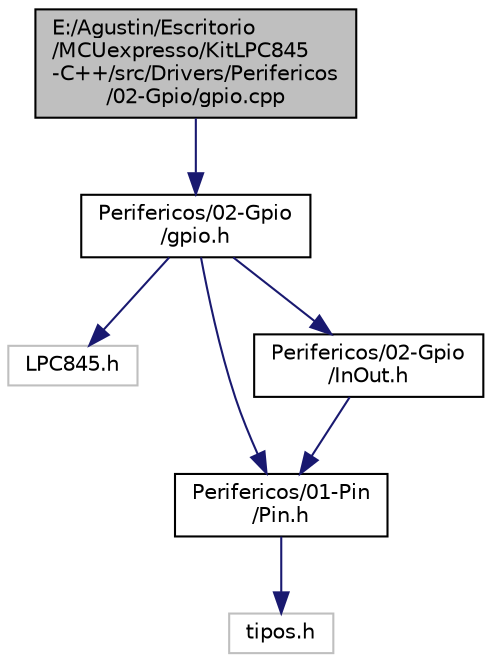 digraph "E:/Agustin/Escritorio/MCUexpresso/KitLPC845-C++/src/Drivers/Perifericos/02-Gpio/gpio.cpp"
{
 // LATEX_PDF_SIZE
  edge [fontname="Helvetica",fontsize="10",labelfontname="Helvetica",labelfontsize="10"];
  node [fontname="Helvetica",fontsize="10",shape=record];
  Node1 [label="E:/Agustin/Escritorio\l/MCUexpresso/KitLPC845\l-C++/src/Drivers/Perifericos\l/02-Gpio/gpio.cpp",height=0.2,width=0.4,color="black", fillcolor="grey75", style="filled", fontcolor="black",tooltip="Descripcion del modulo."];
  Node1 -> Node2 [color="midnightblue",fontsize="10",style="solid",fontname="Helvetica"];
  Node2 [label="Perifericos/02-Gpio\l/gpio.h",height=0.2,width=0.4,color="black", fillcolor="white", style="filled",URL="$gpio_8h.html",tooltip="Módulo con clase de manejo de GPIO."];
  Node2 -> Node3 [color="midnightblue",fontsize="10",style="solid",fontname="Helvetica"];
  Node3 [label="LPC845.h",height=0.2,width=0.4,color="grey75", fillcolor="white", style="filled",tooltip=" "];
  Node2 -> Node4 [color="midnightblue",fontsize="10",style="solid",fontname="Helvetica"];
  Node4 [label="Perifericos/01-Pin\l/Pin.h",height=0.2,width=0.4,color="black", fillcolor="white", style="filled",URL="$_pin_8h.html",tooltip="Clase Abstracta de cualquier pin del microcontrolador."];
  Node4 -> Node5 [color="midnightblue",fontsize="10",style="solid",fontname="Helvetica"];
  Node5 [label="tipos.h",height=0.2,width=0.4,color="grey75", fillcolor="white", style="filled",tooltip=" "];
  Node2 -> Node6 [color="midnightblue",fontsize="10",style="solid",fontname="Helvetica"];
  Node6 [label="Perifericos/02-Gpio\l/InOut.h",height=0.2,width=0.4,color="black", fillcolor="white", style="filled",URL="$_in_out_8h.html",tooltip="Clase Abstracta Pura de las GPIO."];
  Node6 -> Node4 [color="midnightblue",fontsize="10",style="solid",fontname="Helvetica"];
}
